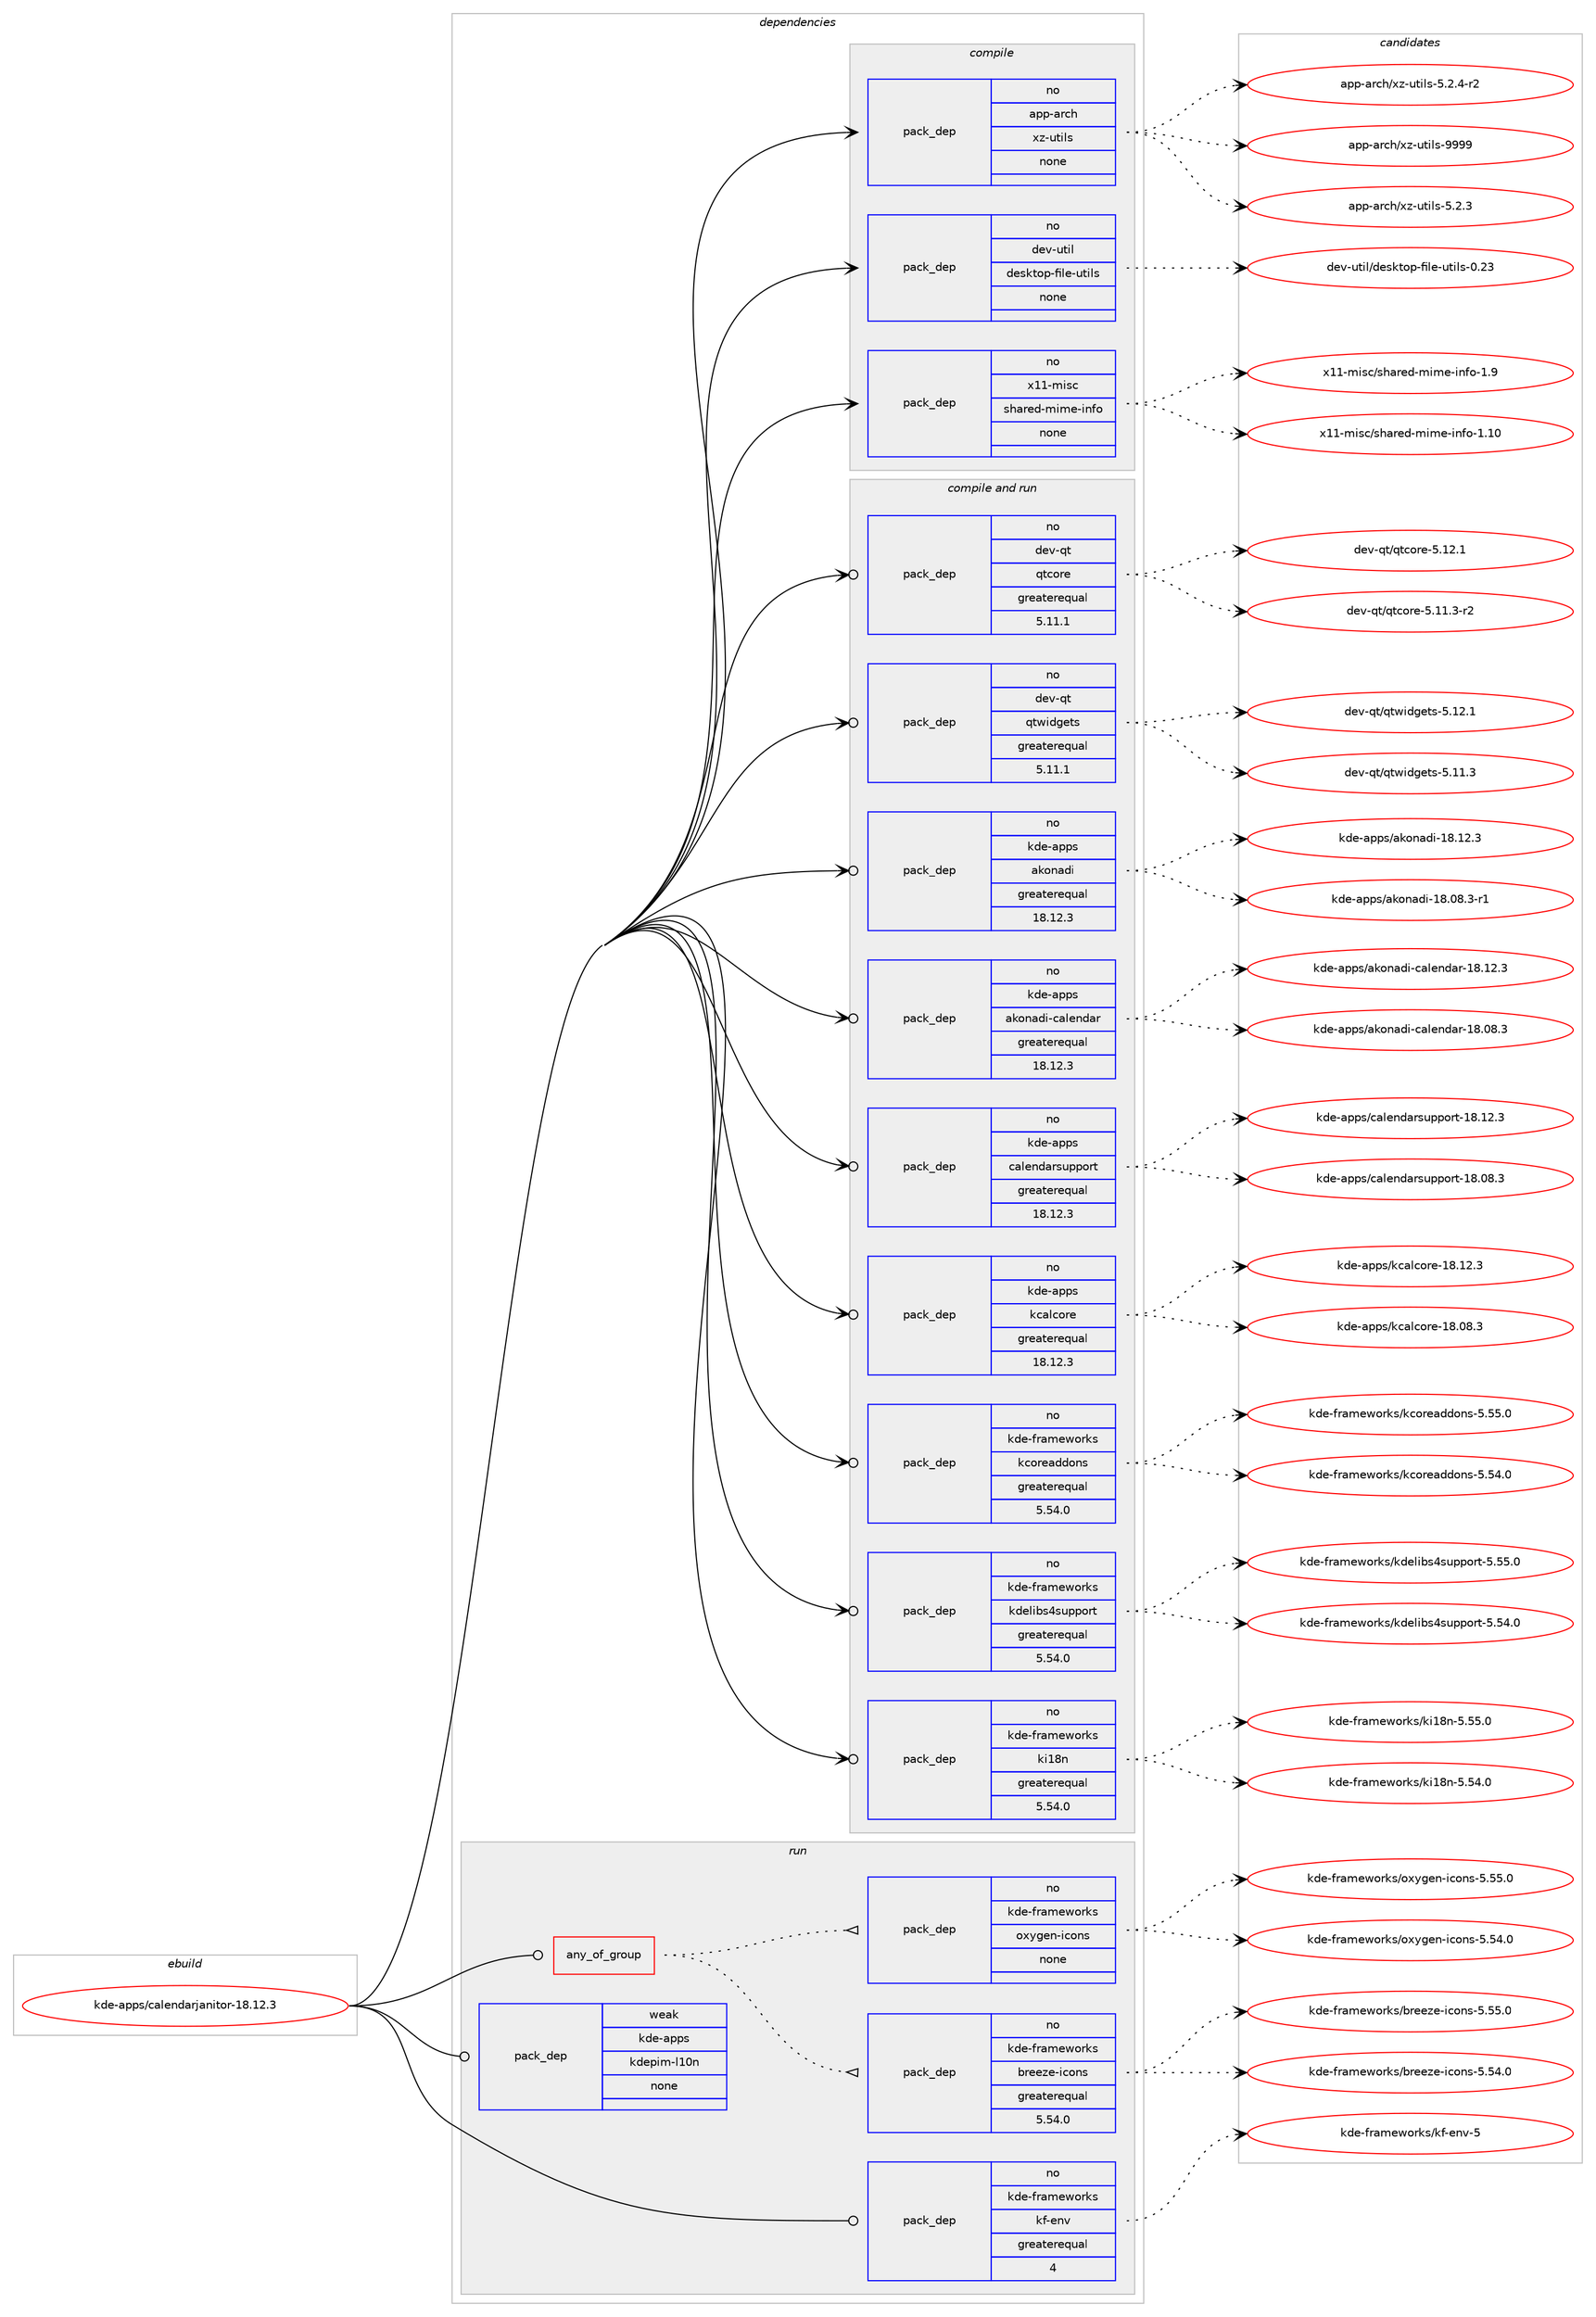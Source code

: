 digraph prolog {

# *************
# Graph options
# *************

newrank=true;
concentrate=true;
compound=true;
graph [rankdir=LR,fontname=Helvetica,fontsize=10,ranksep=1.5];#, ranksep=2.5, nodesep=0.2];
edge  [arrowhead=vee];
node  [fontname=Helvetica,fontsize=10];

# **********
# The ebuild
# **********

subgraph cluster_leftcol {
color=gray;
rank=same;
label=<<i>ebuild</i>>;
id [label="kde-apps/calendarjanitor-18.12.3", color=red, width=4, href="../kde-apps/calendarjanitor-18.12.3.svg"];
}

# ****************
# The dependencies
# ****************

subgraph cluster_midcol {
color=gray;
label=<<i>dependencies</i>>;
subgraph cluster_compile {
fillcolor="#eeeeee";
style=filled;
label=<<i>compile</i>>;
subgraph pack1118485 {
dependency1571365 [label=<<TABLE BORDER="0" CELLBORDER="1" CELLSPACING="0" CELLPADDING="4" WIDTH="220"><TR><TD ROWSPAN="6" CELLPADDING="30">pack_dep</TD></TR><TR><TD WIDTH="110">no</TD></TR><TR><TD>app-arch</TD></TR><TR><TD>xz-utils</TD></TR><TR><TD>none</TD></TR><TR><TD></TD></TR></TABLE>>, shape=none, color=blue];
}
id:e -> dependency1571365:w [weight=20,style="solid",arrowhead="vee"];
subgraph pack1118486 {
dependency1571366 [label=<<TABLE BORDER="0" CELLBORDER="1" CELLSPACING="0" CELLPADDING="4" WIDTH="220"><TR><TD ROWSPAN="6" CELLPADDING="30">pack_dep</TD></TR><TR><TD WIDTH="110">no</TD></TR><TR><TD>dev-util</TD></TR><TR><TD>desktop-file-utils</TD></TR><TR><TD>none</TD></TR><TR><TD></TD></TR></TABLE>>, shape=none, color=blue];
}
id:e -> dependency1571366:w [weight=20,style="solid",arrowhead="vee"];
subgraph pack1118487 {
dependency1571367 [label=<<TABLE BORDER="0" CELLBORDER="1" CELLSPACING="0" CELLPADDING="4" WIDTH="220"><TR><TD ROWSPAN="6" CELLPADDING="30">pack_dep</TD></TR><TR><TD WIDTH="110">no</TD></TR><TR><TD>x11-misc</TD></TR><TR><TD>shared-mime-info</TD></TR><TR><TD>none</TD></TR><TR><TD></TD></TR></TABLE>>, shape=none, color=blue];
}
id:e -> dependency1571367:w [weight=20,style="solid",arrowhead="vee"];
}
subgraph cluster_compileandrun {
fillcolor="#eeeeee";
style=filled;
label=<<i>compile and run</i>>;
subgraph pack1118488 {
dependency1571368 [label=<<TABLE BORDER="0" CELLBORDER="1" CELLSPACING="0" CELLPADDING="4" WIDTH="220"><TR><TD ROWSPAN="6" CELLPADDING="30">pack_dep</TD></TR><TR><TD WIDTH="110">no</TD></TR><TR><TD>dev-qt</TD></TR><TR><TD>qtcore</TD></TR><TR><TD>greaterequal</TD></TR><TR><TD>5.11.1</TD></TR></TABLE>>, shape=none, color=blue];
}
id:e -> dependency1571368:w [weight=20,style="solid",arrowhead="odotvee"];
subgraph pack1118489 {
dependency1571369 [label=<<TABLE BORDER="0" CELLBORDER="1" CELLSPACING="0" CELLPADDING="4" WIDTH="220"><TR><TD ROWSPAN="6" CELLPADDING="30">pack_dep</TD></TR><TR><TD WIDTH="110">no</TD></TR><TR><TD>dev-qt</TD></TR><TR><TD>qtwidgets</TD></TR><TR><TD>greaterequal</TD></TR><TR><TD>5.11.1</TD></TR></TABLE>>, shape=none, color=blue];
}
id:e -> dependency1571369:w [weight=20,style="solid",arrowhead="odotvee"];
subgraph pack1118490 {
dependency1571370 [label=<<TABLE BORDER="0" CELLBORDER="1" CELLSPACING="0" CELLPADDING="4" WIDTH="220"><TR><TD ROWSPAN="6" CELLPADDING="30">pack_dep</TD></TR><TR><TD WIDTH="110">no</TD></TR><TR><TD>kde-apps</TD></TR><TR><TD>akonadi</TD></TR><TR><TD>greaterequal</TD></TR><TR><TD>18.12.3</TD></TR></TABLE>>, shape=none, color=blue];
}
id:e -> dependency1571370:w [weight=20,style="solid",arrowhead="odotvee"];
subgraph pack1118491 {
dependency1571371 [label=<<TABLE BORDER="0" CELLBORDER="1" CELLSPACING="0" CELLPADDING="4" WIDTH="220"><TR><TD ROWSPAN="6" CELLPADDING="30">pack_dep</TD></TR><TR><TD WIDTH="110">no</TD></TR><TR><TD>kde-apps</TD></TR><TR><TD>akonadi-calendar</TD></TR><TR><TD>greaterequal</TD></TR><TR><TD>18.12.3</TD></TR></TABLE>>, shape=none, color=blue];
}
id:e -> dependency1571371:w [weight=20,style="solid",arrowhead="odotvee"];
subgraph pack1118492 {
dependency1571372 [label=<<TABLE BORDER="0" CELLBORDER="1" CELLSPACING="0" CELLPADDING="4" WIDTH="220"><TR><TD ROWSPAN="6" CELLPADDING="30">pack_dep</TD></TR><TR><TD WIDTH="110">no</TD></TR><TR><TD>kde-apps</TD></TR><TR><TD>calendarsupport</TD></TR><TR><TD>greaterequal</TD></TR><TR><TD>18.12.3</TD></TR></TABLE>>, shape=none, color=blue];
}
id:e -> dependency1571372:w [weight=20,style="solid",arrowhead="odotvee"];
subgraph pack1118493 {
dependency1571373 [label=<<TABLE BORDER="0" CELLBORDER="1" CELLSPACING="0" CELLPADDING="4" WIDTH="220"><TR><TD ROWSPAN="6" CELLPADDING="30">pack_dep</TD></TR><TR><TD WIDTH="110">no</TD></TR><TR><TD>kde-apps</TD></TR><TR><TD>kcalcore</TD></TR><TR><TD>greaterequal</TD></TR><TR><TD>18.12.3</TD></TR></TABLE>>, shape=none, color=blue];
}
id:e -> dependency1571373:w [weight=20,style="solid",arrowhead="odotvee"];
subgraph pack1118494 {
dependency1571374 [label=<<TABLE BORDER="0" CELLBORDER="1" CELLSPACING="0" CELLPADDING="4" WIDTH="220"><TR><TD ROWSPAN="6" CELLPADDING="30">pack_dep</TD></TR><TR><TD WIDTH="110">no</TD></TR><TR><TD>kde-frameworks</TD></TR><TR><TD>kcoreaddons</TD></TR><TR><TD>greaterequal</TD></TR><TR><TD>5.54.0</TD></TR></TABLE>>, shape=none, color=blue];
}
id:e -> dependency1571374:w [weight=20,style="solid",arrowhead="odotvee"];
subgraph pack1118495 {
dependency1571375 [label=<<TABLE BORDER="0" CELLBORDER="1" CELLSPACING="0" CELLPADDING="4" WIDTH="220"><TR><TD ROWSPAN="6" CELLPADDING="30">pack_dep</TD></TR><TR><TD WIDTH="110">no</TD></TR><TR><TD>kde-frameworks</TD></TR><TR><TD>kdelibs4support</TD></TR><TR><TD>greaterequal</TD></TR><TR><TD>5.54.0</TD></TR></TABLE>>, shape=none, color=blue];
}
id:e -> dependency1571375:w [weight=20,style="solid",arrowhead="odotvee"];
subgraph pack1118496 {
dependency1571376 [label=<<TABLE BORDER="0" CELLBORDER="1" CELLSPACING="0" CELLPADDING="4" WIDTH="220"><TR><TD ROWSPAN="6" CELLPADDING="30">pack_dep</TD></TR><TR><TD WIDTH="110">no</TD></TR><TR><TD>kde-frameworks</TD></TR><TR><TD>ki18n</TD></TR><TR><TD>greaterequal</TD></TR><TR><TD>5.54.0</TD></TR></TABLE>>, shape=none, color=blue];
}
id:e -> dependency1571376:w [weight=20,style="solid",arrowhead="odotvee"];
}
subgraph cluster_run {
fillcolor="#eeeeee";
style=filled;
label=<<i>run</i>>;
subgraph any23695 {
dependency1571377 [label=<<TABLE BORDER="0" CELLBORDER="1" CELLSPACING="0" CELLPADDING="4"><TR><TD CELLPADDING="10">any_of_group</TD></TR></TABLE>>, shape=none, color=red];subgraph pack1118497 {
dependency1571378 [label=<<TABLE BORDER="0" CELLBORDER="1" CELLSPACING="0" CELLPADDING="4" WIDTH="220"><TR><TD ROWSPAN="6" CELLPADDING="30">pack_dep</TD></TR><TR><TD WIDTH="110">no</TD></TR><TR><TD>kde-frameworks</TD></TR><TR><TD>breeze-icons</TD></TR><TR><TD>greaterequal</TD></TR><TR><TD>5.54.0</TD></TR></TABLE>>, shape=none, color=blue];
}
dependency1571377:e -> dependency1571378:w [weight=20,style="dotted",arrowhead="oinv"];
subgraph pack1118498 {
dependency1571379 [label=<<TABLE BORDER="0" CELLBORDER="1" CELLSPACING="0" CELLPADDING="4" WIDTH="220"><TR><TD ROWSPAN="6" CELLPADDING="30">pack_dep</TD></TR><TR><TD WIDTH="110">no</TD></TR><TR><TD>kde-frameworks</TD></TR><TR><TD>oxygen-icons</TD></TR><TR><TD>none</TD></TR><TR><TD></TD></TR></TABLE>>, shape=none, color=blue];
}
dependency1571377:e -> dependency1571379:w [weight=20,style="dotted",arrowhead="oinv"];
}
id:e -> dependency1571377:w [weight=20,style="solid",arrowhead="odot"];
subgraph pack1118499 {
dependency1571380 [label=<<TABLE BORDER="0" CELLBORDER="1" CELLSPACING="0" CELLPADDING="4" WIDTH="220"><TR><TD ROWSPAN="6" CELLPADDING="30">pack_dep</TD></TR><TR><TD WIDTH="110">no</TD></TR><TR><TD>kde-frameworks</TD></TR><TR><TD>kf-env</TD></TR><TR><TD>greaterequal</TD></TR><TR><TD>4</TD></TR></TABLE>>, shape=none, color=blue];
}
id:e -> dependency1571380:w [weight=20,style="solid",arrowhead="odot"];
subgraph pack1118500 {
dependency1571381 [label=<<TABLE BORDER="0" CELLBORDER="1" CELLSPACING="0" CELLPADDING="4" WIDTH="220"><TR><TD ROWSPAN="6" CELLPADDING="30">pack_dep</TD></TR><TR><TD WIDTH="110">weak</TD></TR><TR><TD>kde-apps</TD></TR><TR><TD>kdepim-l10n</TD></TR><TR><TD>none</TD></TR><TR><TD></TD></TR></TABLE>>, shape=none, color=blue];
}
id:e -> dependency1571381:w [weight=20,style="solid",arrowhead="odot"];
}
}

# **************
# The candidates
# **************

subgraph cluster_choices {
rank=same;
color=gray;
label=<<i>candidates</i>>;

subgraph choice1118485 {
color=black;
nodesep=1;
choice971121124597114991044712012245117116105108115455346504651 [label="app-arch/xz-utils-5.2.3", color=red, width=4,href="../app-arch/xz-utils-5.2.3.svg"];
choice9711211245971149910447120122451171161051081154553465046524511450 [label="app-arch/xz-utils-5.2.4-r2", color=red, width=4,href="../app-arch/xz-utils-5.2.4-r2.svg"];
choice9711211245971149910447120122451171161051081154557575757 [label="app-arch/xz-utils-9999", color=red, width=4,href="../app-arch/xz-utils-9999.svg"];
dependency1571365:e -> choice971121124597114991044712012245117116105108115455346504651:w [style=dotted,weight="100"];
dependency1571365:e -> choice9711211245971149910447120122451171161051081154553465046524511450:w [style=dotted,weight="100"];
dependency1571365:e -> choice9711211245971149910447120122451171161051081154557575757:w [style=dotted,weight="100"];
}
subgraph choice1118486 {
color=black;
nodesep=1;
choice100101118451171161051084710010111510711611111245102105108101451171161051081154548465051 [label="dev-util/desktop-file-utils-0.23", color=red, width=4,href="../dev-util/desktop-file-utils-0.23.svg"];
dependency1571366:e -> choice100101118451171161051084710010111510711611111245102105108101451171161051081154548465051:w [style=dotted,weight="100"];
}
subgraph choice1118487 {
color=black;
nodesep=1;
choice12049494510910511599471151049711410110045109105109101451051101021114549464948 [label="x11-misc/shared-mime-info-1.10", color=red, width=4,href="../x11-misc/shared-mime-info-1.10.svg"];
choice120494945109105115994711510497114101100451091051091014510511010211145494657 [label="x11-misc/shared-mime-info-1.9", color=red, width=4,href="../x11-misc/shared-mime-info-1.9.svg"];
dependency1571367:e -> choice12049494510910511599471151049711410110045109105109101451051101021114549464948:w [style=dotted,weight="100"];
dependency1571367:e -> choice120494945109105115994711510497114101100451091051091014510511010211145494657:w [style=dotted,weight="100"];
}
subgraph choice1118488 {
color=black;
nodesep=1;
choice100101118451131164711311699111114101455346494946514511450 [label="dev-qt/qtcore-5.11.3-r2", color=red, width=4,href="../dev-qt/qtcore-5.11.3-r2.svg"];
choice10010111845113116471131169911111410145534649504649 [label="dev-qt/qtcore-5.12.1", color=red, width=4,href="../dev-qt/qtcore-5.12.1.svg"];
dependency1571368:e -> choice100101118451131164711311699111114101455346494946514511450:w [style=dotted,weight="100"];
dependency1571368:e -> choice10010111845113116471131169911111410145534649504649:w [style=dotted,weight="100"];
}
subgraph choice1118489 {
color=black;
nodesep=1;
choice100101118451131164711311611910510010310111611545534649494651 [label="dev-qt/qtwidgets-5.11.3", color=red, width=4,href="../dev-qt/qtwidgets-5.11.3.svg"];
choice100101118451131164711311611910510010310111611545534649504649 [label="dev-qt/qtwidgets-5.12.1", color=red, width=4,href="../dev-qt/qtwidgets-5.12.1.svg"];
dependency1571369:e -> choice100101118451131164711311611910510010310111611545534649494651:w [style=dotted,weight="100"];
dependency1571369:e -> choice100101118451131164711311611910510010310111611545534649504649:w [style=dotted,weight="100"];
}
subgraph choice1118490 {
color=black;
nodesep=1;
choice107100101459711211211547971071111109710010545495646485646514511449 [label="kde-apps/akonadi-18.08.3-r1", color=red, width=4,href="../kde-apps/akonadi-18.08.3-r1.svg"];
choice10710010145971121121154797107111110971001054549564649504651 [label="kde-apps/akonadi-18.12.3", color=red, width=4,href="../kde-apps/akonadi-18.12.3.svg"];
dependency1571370:e -> choice107100101459711211211547971071111109710010545495646485646514511449:w [style=dotted,weight="100"];
dependency1571370:e -> choice10710010145971121121154797107111110971001054549564649504651:w [style=dotted,weight="100"];
}
subgraph choice1118491 {
color=black;
nodesep=1;
choice1071001014597112112115479710711111097100105459997108101110100971144549564648564651 [label="kde-apps/akonadi-calendar-18.08.3", color=red, width=4,href="../kde-apps/akonadi-calendar-18.08.3.svg"];
choice1071001014597112112115479710711111097100105459997108101110100971144549564649504651 [label="kde-apps/akonadi-calendar-18.12.3", color=red, width=4,href="../kde-apps/akonadi-calendar-18.12.3.svg"];
dependency1571371:e -> choice1071001014597112112115479710711111097100105459997108101110100971144549564648564651:w [style=dotted,weight="100"];
dependency1571371:e -> choice1071001014597112112115479710711111097100105459997108101110100971144549564649504651:w [style=dotted,weight="100"];
}
subgraph choice1118492 {
color=black;
nodesep=1;
choice1071001014597112112115479997108101110100971141151171121121111141164549564648564651 [label="kde-apps/calendarsupport-18.08.3", color=red, width=4,href="../kde-apps/calendarsupport-18.08.3.svg"];
choice1071001014597112112115479997108101110100971141151171121121111141164549564649504651 [label="kde-apps/calendarsupport-18.12.3", color=red, width=4,href="../kde-apps/calendarsupport-18.12.3.svg"];
dependency1571372:e -> choice1071001014597112112115479997108101110100971141151171121121111141164549564648564651:w [style=dotted,weight="100"];
dependency1571372:e -> choice1071001014597112112115479997108101110100971141151171121121111141164549564649504651:w [style=dotted,weight="100"];
}
subgraph choice1118493 {
color=black;
nodesep=1;
choice1071001014597112112115471079997108991111141014549564648564651 [label="kde-apps/kcalcore-18.08.3", color=red, width=4,href="../kde-apps/kcalcore-18.08.3.svg"];
choice1071001014597112112115471079997108991111141014549564649504651 [label="kde-apps/kcalcore-18.12.3", color=red, width=4,href="../kde-apps/kcalcore-18.12.3.svg"];
dependency1571373:e -> choice1071001014597112112115471079997108991111141014549564648564651:w [style=dotted,weight="100"];
dependency1571373:e -> choice1071001014597112112115471079997108991111141014549564649504651:w [style=dotted,weight="100"];
}
subgraph choice1118494 {
color=black;
nodesep=1;
choice107100101451021149710910111911111410711547107991111141019710010011111011545534653524648 [label="kde-frameworks/kcoreaddons-5.54.0", color=red, width=4,href="../kde-frameworks/kcoreaddons-5.54.0.svg"];
choice107100101451021149710910111911111410711547107991111141019710010011111011545534653534648 [label="kde-frameworks/kcoreaddons-5.55.0", color=red, width=4,href="../kde-frameworks/kcoreaddons-5.55.0.svg"];
dependency1571374:e -> choice107100101451021149710910111911111410711547107991111141019710010011111011545534653524648:w [style=dotted,weight="100"];
dependency1571374:e -> choice107100101451021149710910111911111410711547107991111141019710010011111011545534653534648:w [style=dotted,weight="100"];
}
subgraph choice1118495 {
color=black;
nodesep=1;
choice107100101451021149710910111911111410711547107100101108105981155211511711211211111411645534653524648 [label="kde-frameworks/kdelibs4support-5.54.0", color=red, width=4,href="../kde-frameworks/kdelibs4support-5.54.0.svg"];
choice107100101451021149710910111911111410711547107100101108105981155211511711211211111411645534653534648 [label="kde-frameworks/kdelibs4support-5.55.0", color=red, width=4,href="../kde-frameworks/kdelibs4support-5.55.0.svg"];
dependency1571375:e -> choice107100101451021149710910111911111410711547107100101108105981155211511711211211111411645534653524648:w [style=dotted,weight="100"];
dependency1571375:e -> choice107100101451021149710910111911111410711547107100101108105981155211511711211211111411645534653534648:w [style=dotted,weight="100"];
}
subgraph choice1118496 {
color=black;
nodesep=1;
choice107100101451021149710910111911111410711547107105495611045534653524648 [label="kde-frameworks/ki18n-5.54.0", color=red, width=4,href="../kde-frameworks/ki18n-5.54.0.svg"];
choice107100101451021149710910111911111410711547107105495611045534653534648 [label="kde-frameworks/ki18n-5.55.0", color=red, width=4,href="../kde-frameworks/ki18n-5.55.0.svg"];
dependency1571376:e -> choice107100101451021149710910111911111410711547107105495611045534653524648:w [style=dotted,weight="100"];
dependency1571376:e -> choice107100101451021149710910111911111410711547107105495611045534653534648:w [style=dotted,weight="100"];
}
subgraph choice1118497 {
color=black;
nodesep=1;
choice10710010145102114971091011191111141071154798114101101122101451059911111011545534653524648 [label="kde-frameworks/breeze-icons-5.54.0", color=red, width=4,href="../kde-frameworks/breeze-icons-5.54.0.svg"];
choice10710010145102114971091011191111141071154798114101101122101451059911111011545534653534648 [label="kde-frameworks/breeze-icons-5.55.0", color=red, width=4,href="../kde-frameworks/breeze-icons-5.55.0.svg"];
dependency1571378:e -> choice10710010145102114971091011191111141071154798114101101122101451059911111011545534653524648:w [style=dotted,weight="100"];
dependency1571378:e -> choice10710010145102114971091011191111141071154798114101101122101451059911111011545534653534648:w [style=dotted,weight="100"];
}
subgraph choice1118498 {
color=black;
nodesep=1;
choice107100101451021149710910111911111410711547111120121103101110451059911111011545534653524648 [label="kde-frameworks/oxygen-icons-5.54.0", color=red, width=4,href="../kde-frameworks/oxygen-icons-5.54.0.svg"];
choice107100101451021149710910111911111410711547111120121103101110451059911111011545534653534648 [label="kde-frameworks/oxygen-icons-5.55.0", color=red, width=4,href="../kde-frameworks/oxygen-icons-5.55.0.svg"];
dependency1571379:e -> choice107100101451021149710910111911111410711547111120121103101110451059911111011545534653524648:w [style=dotted,weight="100"];
dependency1571379:e -> choice107100101451021149710910111911111410711547111120121103101110451059911111011545534653534648:w [style=dotted,weight="100"];
}
subgraph choice1118499 {
color=black;
nodesep=1;
choice107100101451021149710910111911111410711547107102451011101184553 [label="kde-frameworks/kf-env-5", color=red, width=4,href="../kde-frameworks/kf-env-5.svg"];
dependency1571380:e -> choice107100101451021149710910111911111410711547107102451011101184553:w [style=dotted,weight="100"];
}
subgraph choice1118500 {
color=black;
nodesep=1;
}
}

}
